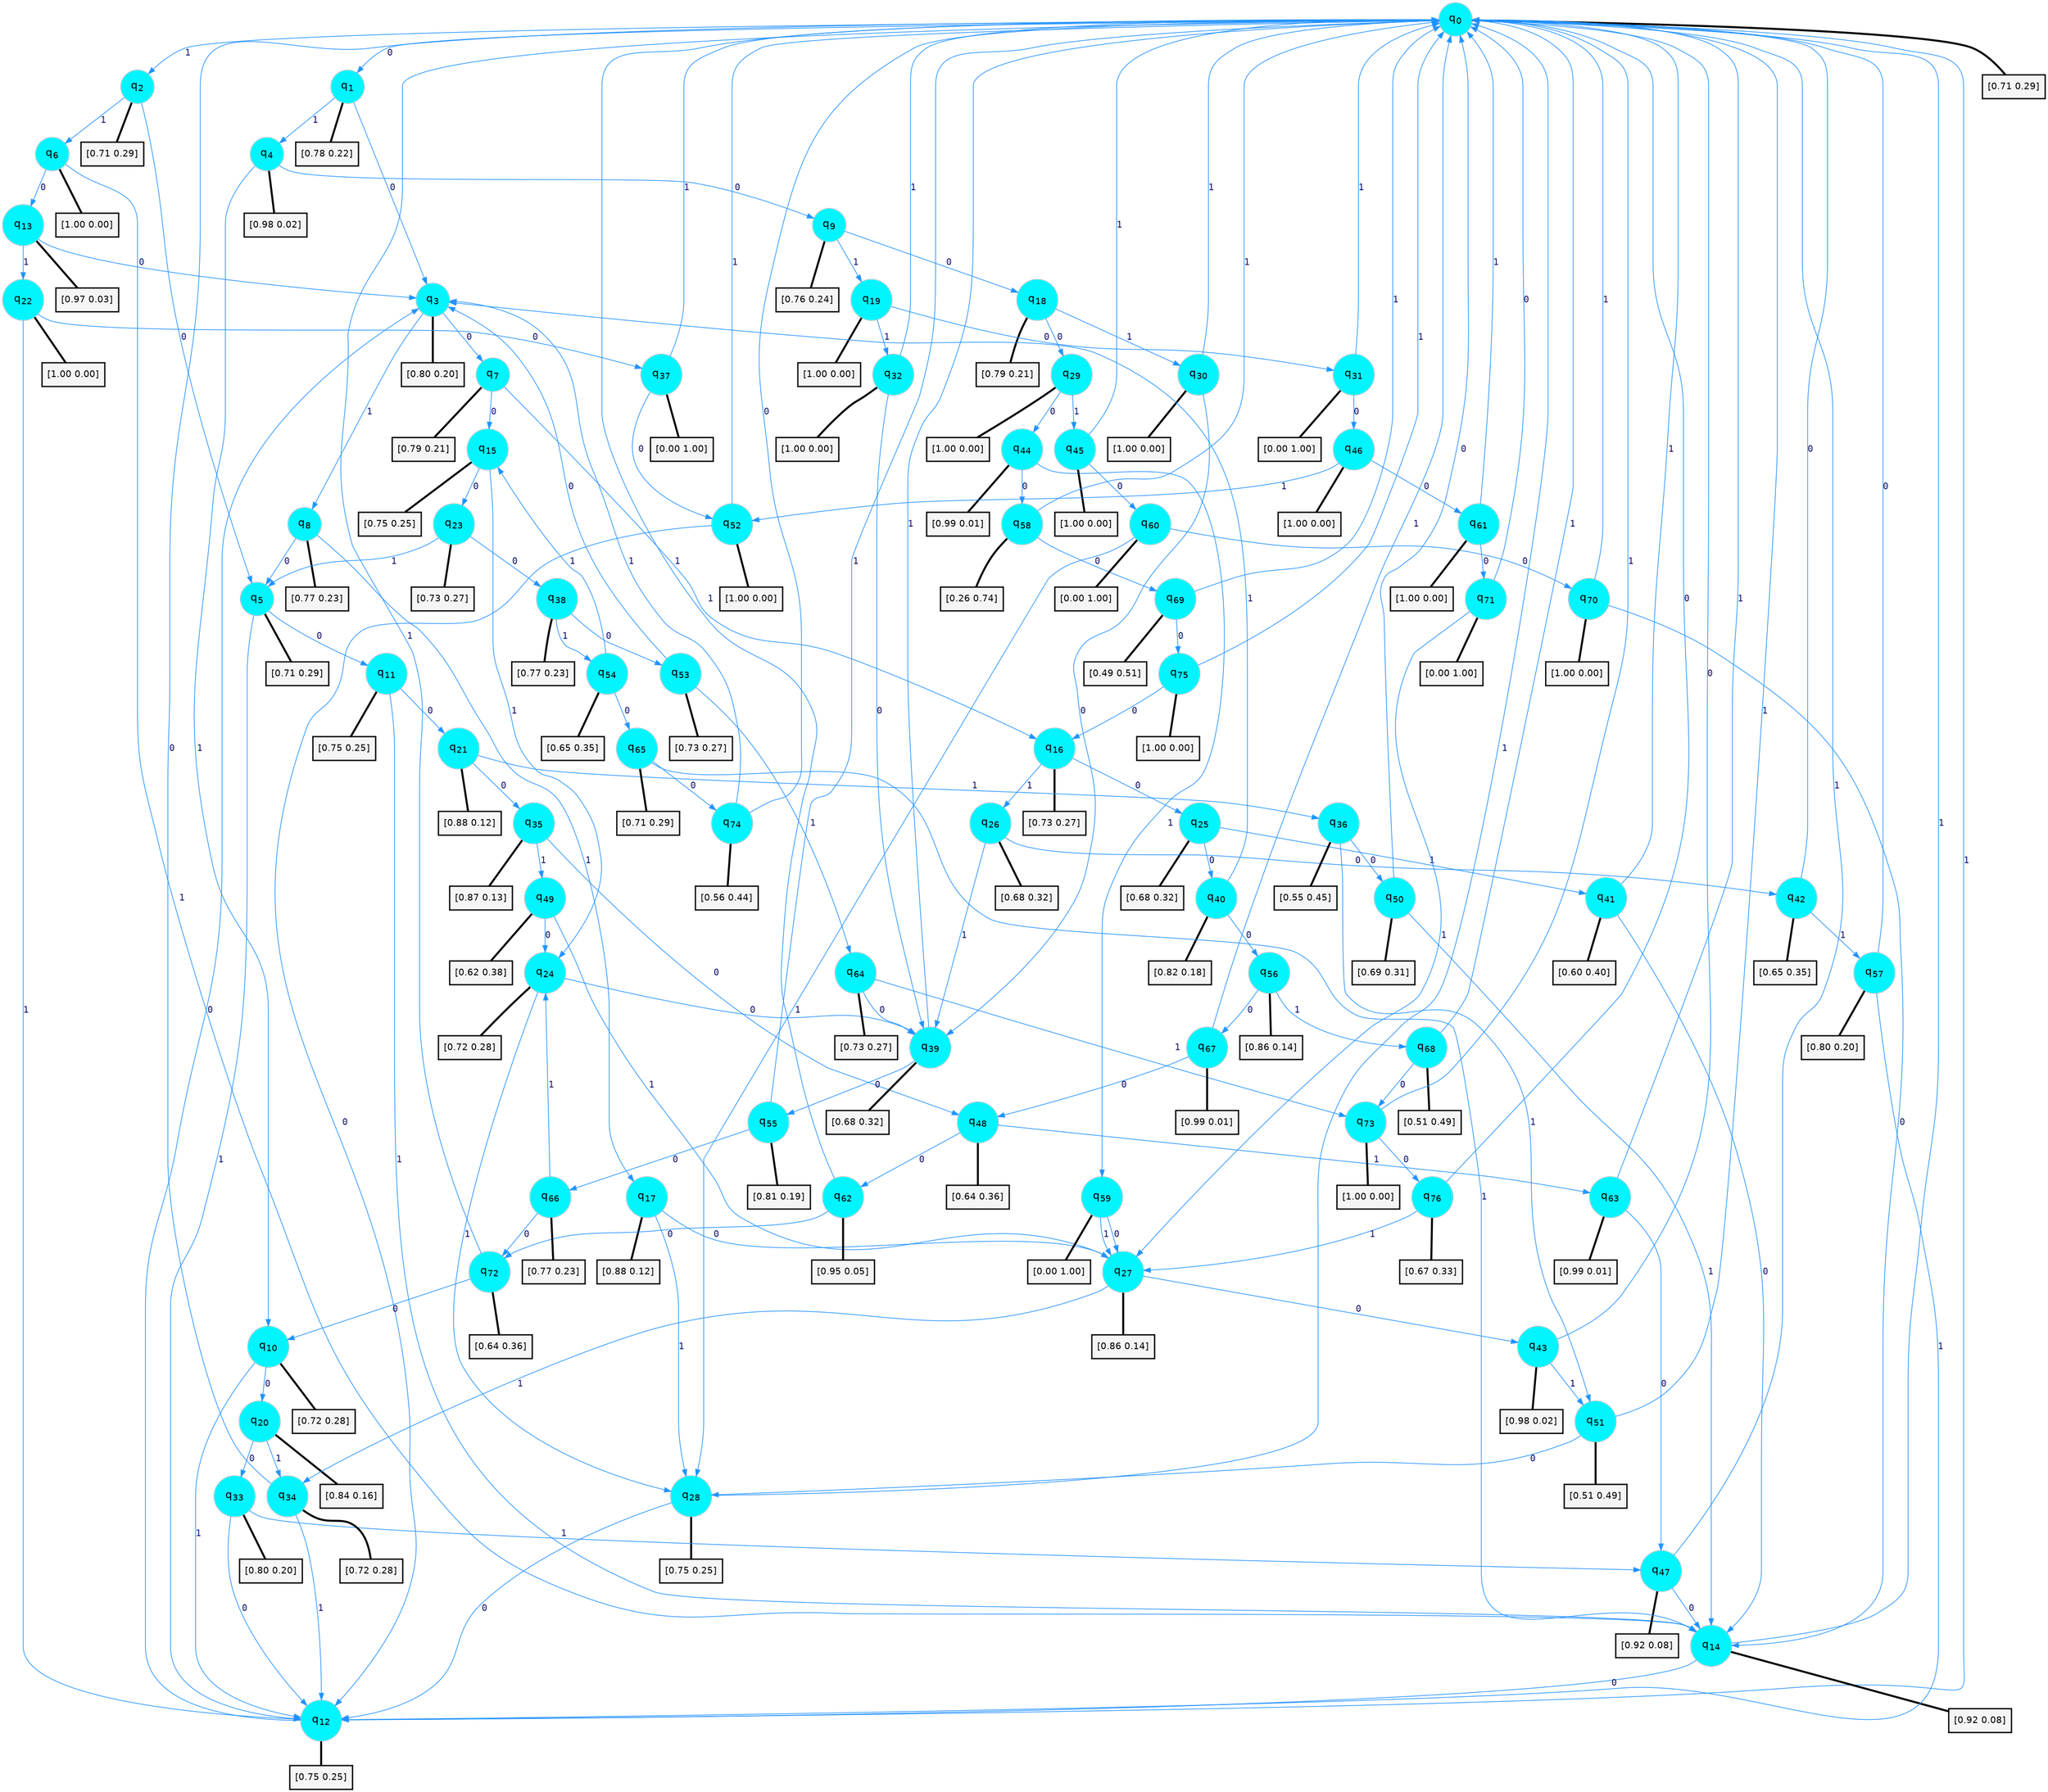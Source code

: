 digraph G {
graph [
bgcolor=transparent, dpi=300, rankdir=TD, size="40,25"];
node [
color=gray, fillcolor=turquoise1, fontcolor=black, fontname=Helvetica, fontsize=16, fontweight=bold, shape=circle, style=filled];
edge [
arrowsize=1, color=dodgerblue1, fontcolor=midnightblue, fontname=courier, fontweight=bold, penwidth=1, style=solid, weight=20];
0[label=<q<SUB>0</SUB>>];
1[label=<q<SUB>1</SUB>>];
2[label=<q<SUB>2</SUB>>];
3[label=<q<SUB>3</SUB>>];
4[label=<q<SUB>4</SUB>>];
5[label=<q<SUB>5</SUB>>];
6[label=<q<SUB>6</SUB>>];
7[label=<q<SUB>7</SUB>>];
8[label=<q<SUB>8</SUB>>];
9[label=<q<SUB>9</SUB>>];
10[label=<q<SUB>10</SUB>>];
11[label=<q<SUB>11</SUB>>];
12[label=<q<SUB>12</SUB>>];
13[label=<q<SUB>13</SUB>>];
14[label=<q<SUB>14</SUB>>];
15[label=<q<SUB>15</SUB>>];
16[label=<q<SUB>16</SUB>>];
17[label=<q<SUB>17</SUB>>];
18[label=<q<SUB>18</SUB>>];
19[label=<q<SUB>19</SUB>>];
20[label=<q<SUB>20</SUB>>];
21[label=<q<SUB>21</SUB>>];
22[label=<q<SUB>22</SUB>>];
23[label=<q<SUB>23</SUB>>];
24[label=<q<SUB>24</SUB>>];
25[label=<q<SUB>25</SUB>>];
26[label=<q<SUB>26</SUB>>];
27[label=<q<SUB>27</SUB>>];
28[label=<q<SUB>28</SUB>>];
29[label=<q<SUB>29</SUB>>];
30[label=<q<SUB>30</SUB>>];
31[label=<q<SUB>31</SUB>>];
32[label=<q<SUB>32</SUB>>];
33[label=<q<SUB>33</SUB>>];
34[label=<q<SUB>34</SUB>>];
35[label=<q<SUB>35</SUB>>];
36[label=<q<SUB>36</SUB>>];
37[label=<q<SUB>37</SUB>>];
38[label=<q<SUB>38</SUB>>];
39[label=<q<SUB>39</SUB>>];
40[label=<q<SUB>40</SUB>>];
41[label=<q<SUB>41</SUB>>];
42[label=<q<SUB>42</SUB>>];
43[label=<q<SUB>43</SUB>>];
44[label=<q<SUB>44</SUB>>];
45[label=<q<SUB>45</SUB>>];
46[label=<q<SUB>46</SUB>>];
47[label=<q<SUB>47</SUB>>];
48[label=<q<SUB>48</SUB>>];
49[label=<q<SUB>49</SUB>>];
50[label=<q<SUB>50</SUB>>];
51[label=<q<SUB>51</SUB>>];
52[label=<q<SUB>52</SUB>>];
53[label=<q<SUB>53</SUB>>];
54[label=<q<SUB>54</SUB>>];
55[label=<q<SUB>55</SUB>>];
56[label=<q<SUB>56</SUB>>];
57[label=<q<SUB>57</SUB>>];
58[label=<q<SUB>58</SUB>>];
59[label=<q<SUB>59</SUB>>];
60[label=<q<SUB>60</SUB>>];
61[label=<q<SUB>61</SUB>>];
62[label=<q<SUB>62</SUB>>];
63[label=<q<SUB>63</SUB>>];
64[label=<q<SUB>64</SUB>>];
65[label=<q<SUB>65</SUB>>];
66[label=<q<SUB>66</SUB>>];
67[label=<q<SUB>67</SUB>>];
68[label=<q<SUB>68</SUB>>];
69[label=<q<SUB>69</SUB>>];
70[label=<q<SUB>70</SUB>>];
71[label=<q<SUB>71</SUB>>];
72[label=<q<SUB>72</SUB>>];
73[label=<q<SUB>73</SUB>>];
74[label=<q<SUB>74</SUB>>];
75[label=<q<SUB>75</SUB>>];
76[label=<q<SUB>76</SUB>>];
77[label="[0.71 0.29]", shape=box,fontcolor=black, fontname=Helvetica, fontsize=14, penwidth=2, fillcolor=whitesmoke,color=black];
78[label="[0.78 0.22]", shape=box,fontcolor=black, fontname=Helvetica, fontsize=14, penwidth=2, fillcolor=whitesmoke,color=black];
79[label="[0.71 0.29]", shape=box,fontcolor=black, fontname=Helvetica, fontsize=14, penwidth=2, fillcolor=whitesmoke,color=black];
80[label="[0.80 0.20]", shape=box,fontcolor=black, fontname=Helvetica, fontsize=14, penwidth=2, fillcolor=whitesmoke,color=black];
81[label="[0.98 0.02]", shape=box,fontcolor=black, fontname=Helvetica, fontsize=14, penwidth=2, fillcolor=whitesmoke,color=black];
82[label="[0.71 0.29]", shape=box,fontcolor=black, fontname=Helvetica, fontsize=14, penwidth=2, fillcolor=whitesmoke,color=black];
83[label="[1.00 0.00]", shape=box,fontcolor=black, fontname=Helvetica, fontsize=14, penwidth=2, fillcolor=whitesmoke,color=black];
84[label="[0.79 0.21]", shape=box,fontcolor=black, fontname=Helvetica, fontsize=14, penwidth=2, fillcolor=whitesmoke,color=black];
85[label="[0.77 0.23]", shape=box,fontcolor=black, fontname=Helvetica, fontsize=14, penwidth=2, fillcolor=whitesmoke,color=black];
86[label="[0.76 0.24]", shape=box,fontcolor=black, fontname=Helvetica, fontsize=14, penwidth=2, fillcolor=whitesmoke,color=black];
87[label="[0.72 0.28]", shape=box,fontcolor=black, fontname=Helvetica, fontsize=14, penwidth=2, fillcolor=whitesmoke,color=black];
88[label="[0.75 0.25]", shape=box,fontcolor=black, fontname=Helvetica, fontsize=14, penwidth=2, fillcolor=whitesmoke,color=black];
89[label="[0.75 0.25]", shape=box,fontcolor=black, fontname=Helvetica, fontsize=14, penwidth=2, fillcolor=whitesmoke,color=black];
90[label="[0.97 0.03]", shape=box,fontcolor=black, fontname=Helvetica, fontsize=14, penwidth=2, fillcolor=whitesmoke,color=black];
91[label="[0.92 0.08]", shape=box,fontcolor=black, fontname=Helvetica, fontsize=14, penwidth=2, fillcolor=whitesmoke,color=black];
92[label="[0.75 0.25]", shape=box,fontcolor=black, fontname=Helvetica, fontsize=14, penwidth=2, fillcolor=whitesmoke,color=black];
93[label="[0.73 0.27]", shape=box,fontcolor=black, fontname=Helvetica, fontsize=14, penwidth=2, fillcolor=whitesmoke,color=black];
94[label="[0.88 0.12]", shape=box,fontcolor=black, fontname=Helvetica, fontsize=14, penwidth=2, fillcolor=whitesmoke,color=black];
95[label="[0.79 0.21]", shape=box,fontcolor=black, fontname=Helvetica, fontsize=14, penwidth=2, fillcolor=whitesmoke,color=black];
96[label="[1.00 0.00]", shape=box,fontcolor=black, fontname=Helvetica, fontsize=14, penwidth=2, fillcolor=whitesmoke,color=black];
97[label="[0.84 0.16]", shape=box,fontcolor=black, fontname=Helvetica, fontsize=14, penwidth=2, fillcolor=whitesmoke,color=black];
98[label="[0.88 0.12]", shape=box,fontcolor=black, fontname=Helvetica, fontsize=14, penwidth=2, fillcolor=whitesmoke,color=black];
99[label="[1.00 0.00]", shape=box,fontcolor=black, fontname=Helvetica, fontsize=14, penwidth=2, fillcolor=whitesmoke,color=black];
100[label="[0.73 0.27]", shape=box,fontcolor=black, fontname=Helvetica, fontsize=14, penwidth=2, fillcolor=whitesmoke,color=black];
101[label="[0.72 0.28]", shape=box,fontcolor=black, fontname=Helvetica, fontsize=14, penwidth=2, fillcolor=whitesmoke,color=black];
102[label="[0.68 0.32]", shape=box,fontcolor=black, fontname=Helvetica, fontsize=14, penwidth=2, fillcolor=whitesmoke,color=black];
103[label="[0.68 0.32]", shape=box,fontcolor=black, fontname=Helvetica, fontsize=14, penwidth=2, fillcolor=whitesmoke,color=black];
104[label="[0.86 0.14]", shape=box,fontcolor=black, fontname=Helvetica, fontsize=14, penwidth=2, fillcolor=whitesmoke,color=black];
105[label="[0.75 0.25]", shape=box,fontcolor=black, fontname=Helvetica, fontsize=14, penwidth=2, fillcolor=whitesmoke,color=black];
106[label="[1.00 0.00]", shape=box,fontcolor=black, fontname=Helvetica, fontsize=14, penwidth=2, fillcolor=whitesmoke,color=black];
107[label="[1.00 0.00]", shape=box,fontcolor=black, fontname=Helvetica, fontsize=14, penwidth=2, fillcolor=whitesmoke,color=black];
108[label="[0.00 1.00]", shape=box,fontcolor=black, fontname=Helvetica, fontsize=14, penwidth=2, fillcolor=whitesmoke,color=black];
109[label="[1.00 0.00]", shape=box,fontcolor=black, fontname=Helvetica, fontsize=14, penwidth=2, fillcolor=whitesmoke,color=black];
110[label="[0.80 0.20]", shape=box,fontcolor=black, fontname=Helvetica, fontsize=14, penwidth=2, fillcolor=whitesmoke,color=black];
111[label="[0.72 0.28]", shape=box,fontcolor=black, fontname=Helvetica, fontsize=14, penwidth=2, fillcolor=whitesmoke,color=black];
112[label="[0.87 0.13]", shape=box,fontcolor=black, fontname=Helvetica, fontsize=14, penwidth=2, fillcolor=whitesmoke,color=black];
113[label="[0.55 0.45]", shape=box,fontcolor=black, fontname=Helvetica, fontsize=14, penwidth=2, fillcolor=whitesmoke,color=black];
114[label="[0.00 1.00]", shape=box,fontcolor=black, fontname=Helvetica, fontsize=14, penwidth=2, fillcolor=whitesmoke,color=black];
115[label="[0.77 0.23]", shape=box,fontcolor=black, fontname=Helvetica, fontsize=14, penwidth=2, fillcolor=whitesmoke,color=black];
116[label="[0.68 0.32]", shape=box,fontcolor=black, fontname=Helvetica, fontsize=14, penwidth=2, fillcolor=whitesmoke,color=black];
117[label="[0.82 0.18]", shape=box,fontcolor=black, fontname=Helvetica, fontsize=14, penwidth=2, fillcolor=whitesmoke,color=black];
118[label="[0.60 0.40]", shape=box,fontcolor=black, fontname=Helvetica, fontsize=14, penwidth=2, fillcolor=whitesmoke,color=black];
119[label="[0.65 0.35]", shape=box,fontcolor=black, fontname=Helvetica, fontsize=14, penwidth=2, fillcolor=whitesmoke,color=black];
120[label="[0.98 0.02]", shape=box,fontcolor=black, fontname=Helvetica, fontsize=14, penwidth=2, fillcolor=whitesmoke,color=black];
121[label="[0.99 0.01]", shape=box,fontcolor=black, fontname=Helvetica, fontsize=14, penwidth=2, fillcolor=whitesmoke,color=black];
122[label="[1.00 0.00]", shape=box,fontcolor=black, fontname=Helvetica, fontsize=14, penwidth=2, fillcolor=whitesmoke,color=black];
123[label="[1.00 0.00]", shape=box,fontcolor=black, fontname=Helvetica, fontsize=14, penwidth=2, fillcolor=whitesmoke,color=black];
124[label="[0.92 0.08]", shape=box,fontcolor=black, fontname=Helvetica, fontsize=14, penwidth=2, fillcolor=whitesmoke,color=black];
125[label="[0.64 0.36]", shape=box,fontcolor=black, fontname=Helvetica, fontsize=14, penwidth=2, fillcolor=whitesmoke,color=black];
126[label="[0.62 0.38]", shape=box,fontcolor=black, fontname=Helvetica, fontsize=14, penwidth=2, fillcolor=whitesmoke,color=black];
127[label="[0.69 0.31]", shape=box,fontcolor=black, fontname=Helvetica, fontsize=14, penwidth=2, fillcolor=whitesmoke,color=black];
128[label="[0.51 0.49]", shape=box,fontcolor=black, fontname=Helvetica, fontsize=14, penwidth=2, fillcolor=whitesmoke,color=black];
129[label="[1.00 0.00]", shape=box,fontcolor=black, fontname=Helvetica, fontsize=14, penwidth=2, fillcolor=whitesmoke,color=black];
130[label="[0.73 0.27]", shape=box,fontcolor=black, fontname=Helvetica, fontsize=14, penwidth=2, fillcolor=whitesmoke,color=black];
131[label="[0.65 0.35]", shape=box,fontcolor=black, fontname=Helvetica, fontsize=14, penwidth=2, fillcolor=whitesmoke,color=black];
132[label="[0.81 0.19]", shape=box,fontcolor=black, fontname=Helvetica, fontsize=14, penwidth=2, fillcolor=whitesmoke,color=black];
133[label="[0.86 0.14]", shape=box,fontcolor=black, fontname=Helvetica, fontsize=14, penwidth=2, fillcolor=whitesmoke,color=black];
134[label="[0.80 0.20]", shape=box,fontcolor=black, fontname=Helvetica, fontsize=14, penwidth=2, fillcolor=whitesmoke,color=black];
135[label="[0.26 0.74]", shape=box,fontcolor=black, fontname=Helvetica, fontsize=14, penwidth=2, fillcolor=whitesmoke,color=black];
136[label="[0.00 1.00]", shape=box,fontcolor=black, fontname=Helvetica, fontsize=14, penwidth=2, fillcolor=whitesmoke,color=black];
137[label="[0.00 1.00]", shape=box,fontcolor=black, fontname=Helvetica, fontsize=14, penwidth=2, fillcolor=whitesmoke,color=black];
138[label="[1.00 0.00]", shape=box,fontcolor=black, fontname=Helvetica, fontsize=14, penwidth=2, fillcolor=whitesmoke,color=black];
139[label="[0.95 0.05]", shape=box,fontcolor=black, fontname=Helvetica, fontsize=14, penwidth=2, fillcolor=whitesmoke,color=black];
140[label="[0.99 0.01]", shape=box,fontcolor=black, fontname=Helvetica, fontsize=14, penwidth=2, fillcolor=whitesmoke,color=black];
141[label="[0.73 0.27]", shape=box,fontcolor=black, fontname=Helvetica, fontsize=14, penwidth=2, fillcolor=whitesmoke,color=black];
142[label="[0.71 0.29]", shape=box,fontcolor=black, fontname=Helvetica, fontsize=14, penwidth=2, fillcolor=whitesmoke,color=black];
143[label="[0.77 0.23]", shape=box,fontcolor=black, fontname=Helvetica, fontsize=14, penwidth=2, fillcolor=whitesmoke,color=black];
144[label="[0.99 0.01]", shape=box,fontcolor=black, fontname=Helvetica, fontsize=14, penwidth=2, fillcolor=whitesmoke,color=black];
145[label="[0.51 0.49]", shape=box,fontcolor=black, fontname=Helvetica, fontsize=14, penwidth=2, fillcolor=whitesmoke,color=black];
146[label="[0.49 0.51]", shape=box,fontcolor=black, fontname=Helvetica, fontsize=14, penwidth=2, fillcolor=whitesmoke,color=black];
147[label="[1.00 0.00]", shape=box,fontcolor=black, fontname=Helvetica, fontsize=14, penwidth=2, fillcolor=whitesmoke,color=black];
148[label="[0.00 1.00]", shape=box,fontcolor=black, fontname=Helvetica, fontsize=14, penwidth=2, fillcolor=whitesmoke,color=black];
149[label="[0.64 0.36]", shape=box,fontcolor=black, fontname=Helvetica, fontsize=14, penwidth=2, fillcolor=whitesmoke,color=black];
150[label="[1.00 0.00]", shape=box,fontcolor=black, fontname=Helvetica, fontsize=14, penwidth=2, fillcolor=whitesmoke,color=black];
151[label="[0.56 0.44]", shape=box,fontcolor=black, fontname=Helvetica, fontsize=14, penwidth=2, fillcolor=whitesmoke,color=black];
152[label="[1.00 0.00]", shape=box,fontcolor=black, fontname=Helvetica, fontsize=14, penwidth=2, fillcolor=whitesmoke,color=black];
153[label="[0.67 0.33]", shape=box,fontcolor=black, fontname=Helvetica, fontsize=14, penwidth=2, fillcolor=whitesmoke,color=black];
0->1 [label=0];
0->2 [label=1];
0->77 [arrowhead=none, penwidth=3,color=black];
1->3 [label=0];
1->4 [label=1];
1->78 [arrowhead=none, penwidth=3,color=black];
2->5 [label=0];
2->6 [label=1];
2->79 [arrowhead=none, penwidth=3,color=black];
3->7 [label=0];
3->8 [label=1];
3->80 [arrowhead=none, penwidth=3,color=black];
4->9 [label=0];
4->10 [label=1];
4->81 [arrowhead=none, penwidth=3,color=black];
5->11 [label=0];
5->12 [label=1];
5->82 [arrowhead=none, penwidth=3,color=black];
6->13 [label=0];
6->14 [label=1];
6->83 [arrowhead=none, penwidth=3,color=black];
7->15 [label=0];
7->16 [label=1];
7->84 [arrowhead=none, penwidth=3,color=black];
8->5 [label=0];
8->17 [label=1];
8->85 [arrowhead=none, penwidth=3,color=black];
9->18 [label=0];
9->19 [label=1];
9->86 [arrowhead=none, penwidth=3,color=black];
10->20 [label=0];
10->12 [label=1];
10->87 [arrowhead=none, penwidth=3,color=black];
11->21 [label=0];
11->14 [label=1];
11->88 [arrowhead=none, penwidth=3,color=black];
12->3 [label=0];
12->0 [label=1];
12->89 [arrowhead=none, penwidth=3,color=black];
13->3 [label=0];
13->22 [label=1];
13->90 [arrowhead=none, penwidth=3,color=black];
14->12 [label=0];
14->0 [label=1];
14->91 [arrowhead=none, penwidth=3,color=black];
15->23 [label=0];
15->24 [label=1];
15->92 [arrowhead=none, penwidth=3,color=black];
16->25 [label=0];
16->26 [label=1];
16->93 [arrowhead=none, penwidth=3,color=black];
17->27 [label=0];
17->28 [label=1];
17->94 [arrowhead=none, penwidth=3,color=black];
18->29 [label=0];
18->30 [label=1];
18->95 [arrowhead=none, penwidth=3,color=black];
19->31 [label=0];
19->32 [label=1];
19->96 [arrowhead=none, penwidth=3,color=black];
20->33 [label=0];
20->34 [label=1];
20->97 [arrowhead=none, penwidth=3,color=black];
21->35 [label=0];
21->36 [label=1];
21->98 [arrowhead=none, penwidth=3,color=black];
22->37 [label=0];
22->12 [label=1];
22->99 [arrowhead=none, penwidth=3,color=black];
23->38 [label=0];
23->5 [label=1];
23->100 [arrowhead=none, penwidth=3,color=black];
24->39 [label=0];
24->28 [label=1];
24->101 [arrowhead=none, penwidth=3,color=black];
25->40 [label=0];
25->41 [label=1];
25->102 [arrowhead=none, penwidth=3,color=black];
26->42 [label=0];
26->39 [label=1];
26->103 [arrowhead=none, penwidth=3,color=black];
27->43 [label=0];
27->34 [label=1];
27->104 [arrowhead=none, penwidth=3,color=black];
28->12 [label=0];
28->0 [label=1];
28->105 [arrowhead=none, penwidth=3,color=black];
29->44 [label=0];
29->45 [label=1];
29->106 [arrowhead=none, penwidth=3,color=black];
30->39 [label=0];
30->0 [label=1];
30->107 [arrowhead=none, penwidth=3,color=black];
31->46 [label=0];
31->0 [label=1];
31->108 [arrowhead=none, penwidth=3,color=black];
32->39 [label=0];
32->0 [label=1];
32->109 [arrowhead=none, penwidth=3,color=black];
33->12 [label=0];
33->47 [label=1];
33->110 [arrowhead=none, penwidth=3,color=black];
34->0 [label=0];
34->12 [label=1];
34->111 [arrowhead=none, penwidth=3,color=black];
35->48 [label=0];
35->49 [label=1];
35->112 [arrowhead=none, penwidth=3,color=black];
36->50 [label=0];
36->51 [label=1];
36->113 [arrowhead=none, penwidth=3,color=black];
37->52 [label=0];
37->0 [label=1];
37->114 [arrowhead=none, penwidth=3,color=black];
38->53 [label=0];
38->54 [label=1];
38->115 [arrowhead=none, penwidth=3,color=black];
39->55 [label=0];
39->0 [label=1];
39->116 [arrowhead=none, penwidth=3,color=black];
40->56 [label=0];
40->3 [label=1];
40->117 [arrowhead=none, penwidth=3,color=black];
41->14 [label=0];
41->0 [label=1];
41->118 [arrowhead=none, penwidth=3,color=black];
42->0 [label=0];
42->57 [label=1];
42->119 [arrowhead=none, penwidth=3,color=black];
43->0 [label=0];
43->51 [label=1];
43->120 [arrowhead=none, penwidth=3,color=black];
44->58 [label=0];
44->59 [label=1];
44->121 [arrowhead=none, penwidth=3,color=black];
45->60 [label=0];
45->0 [label=1];
45->122 [arrowhead=none, penwidth=3,color=black];
46->61 [label=0];
46->52 [label=1];
46->123 [arrowhead=none, penwidth=3,color=black];
47->14 [label=0];
47->0 [label=1];
47->124 [arrowhead=none, penwidth=3,color=black];
48->62 [label=0];
48->63 [label=1];
48->125 [arrowhead=none, penwidth=3,color=black];
49->24 [label=0];
49->27 [label=1];
49->126 [arrowhead=none, penwidth=3,color=black];
50->0 [label=0];
50->14 [label=1];
50->127 [arrowhead=none, penwidth=3,color=black];
51->28 [label=0];
51->0 [label=1];
51->128 [arrowhead=none, penwidth=3,color=black];
52->12 [label=0];
52->0 [label=1];
52->129 [arrowhead=none, penwidth=3,color=black];
53->3 [label=0];
53->64 [label=1];
53->130 [arrowhead=none, penwidth=3,color=black];
54->65 [label=0];
54->15 [label=1];
54->131 [arrowhead=none, penwidth=3,color=black];
55->66 [label=0];
55->0 [label=1];
55->132 [arrowhead=none, penwidth=3,color=black];
56->67 [label=0];
56->68 [label=1];
56->133 [arrowhead=none, penwidth=3,color=black];
57->0 [label=0];
57->12 [label=1];
57->134 [arrowhead=none, penwidth=3,color=black];
58->69 [label=0];
58->0 [label=1];
58->135 [arrowhead=none, penwidth=3,color=black];
59->27 [label=0];
59->27 [label=1];
59->136 [arrowhead=none, penwidth=3,color=black];
60->70 [label=0];
60->28 [label=1];
60->137 [arrowhead=none, penwidth=3,color=black];
61->71 [label=0];
61->0 [label=1];
61->138 [arrowhead=none, penwidth=3,color=black];
62->72 [label=0];
62->0 [label=1];
62->139 [arrowhead=none, penwidth=3,color=black];
63->47 [label=0];
63->0 [label=1];
63->140 [arrowhead=none, penwidth=3,color=black];
64->39 [label=0];
64->73 [label=1];
64->141 [arrowhead=none, penwidth=3,color=black];
65->74 [label=0];
65->14 [label=1];
65->142 [arrowhead=none, penwidth=3,color=black];
66->72 [label=0];
66->24 [label=1];
66->143 [arrowhead=none, penwidth=3,color=black];
67->48 [label=0];
67->0 [label=1];
67->144 [arrowhead=none, penwidth=3,color=black];
68->73 [label=0];
68->0 [label=1];
68->145 [arrowhead=none, penwidth=3,color=black];
69->75 [label=0];
69->0 [label=1];
69->146 [arrowhead=none, penwidth=3,color=black];
70->14 [label=0];
70->0 [label=1];
70->147 [arrowhead=none, penwidth=3,color=black];
71->0 [label=0];
71->27 [label=1];
71->148 [arrowhead=none, penwidth=3,color=black];
72->10 [label=0];
72->0 [label=1];
72->149 [arrowhead=none, penwidth=3,color=black];
73->76 [label=0];
73->0 [label=1];
73->150 [arrowhead=none, penwidth=3,color=black];
74->0 [label=0];
74->3 [label=1];
74->151 [arrowhead=none, penwidth=3,color=black];
75->16 [label=0];
75->0 [label=1];
75->152 [arrowhead=none, penwidth=3,color=black];
76->0 [label=0];
76->27 [label=1];
76->153 [arrowhead=none, penwidth=3,color=black];
}
